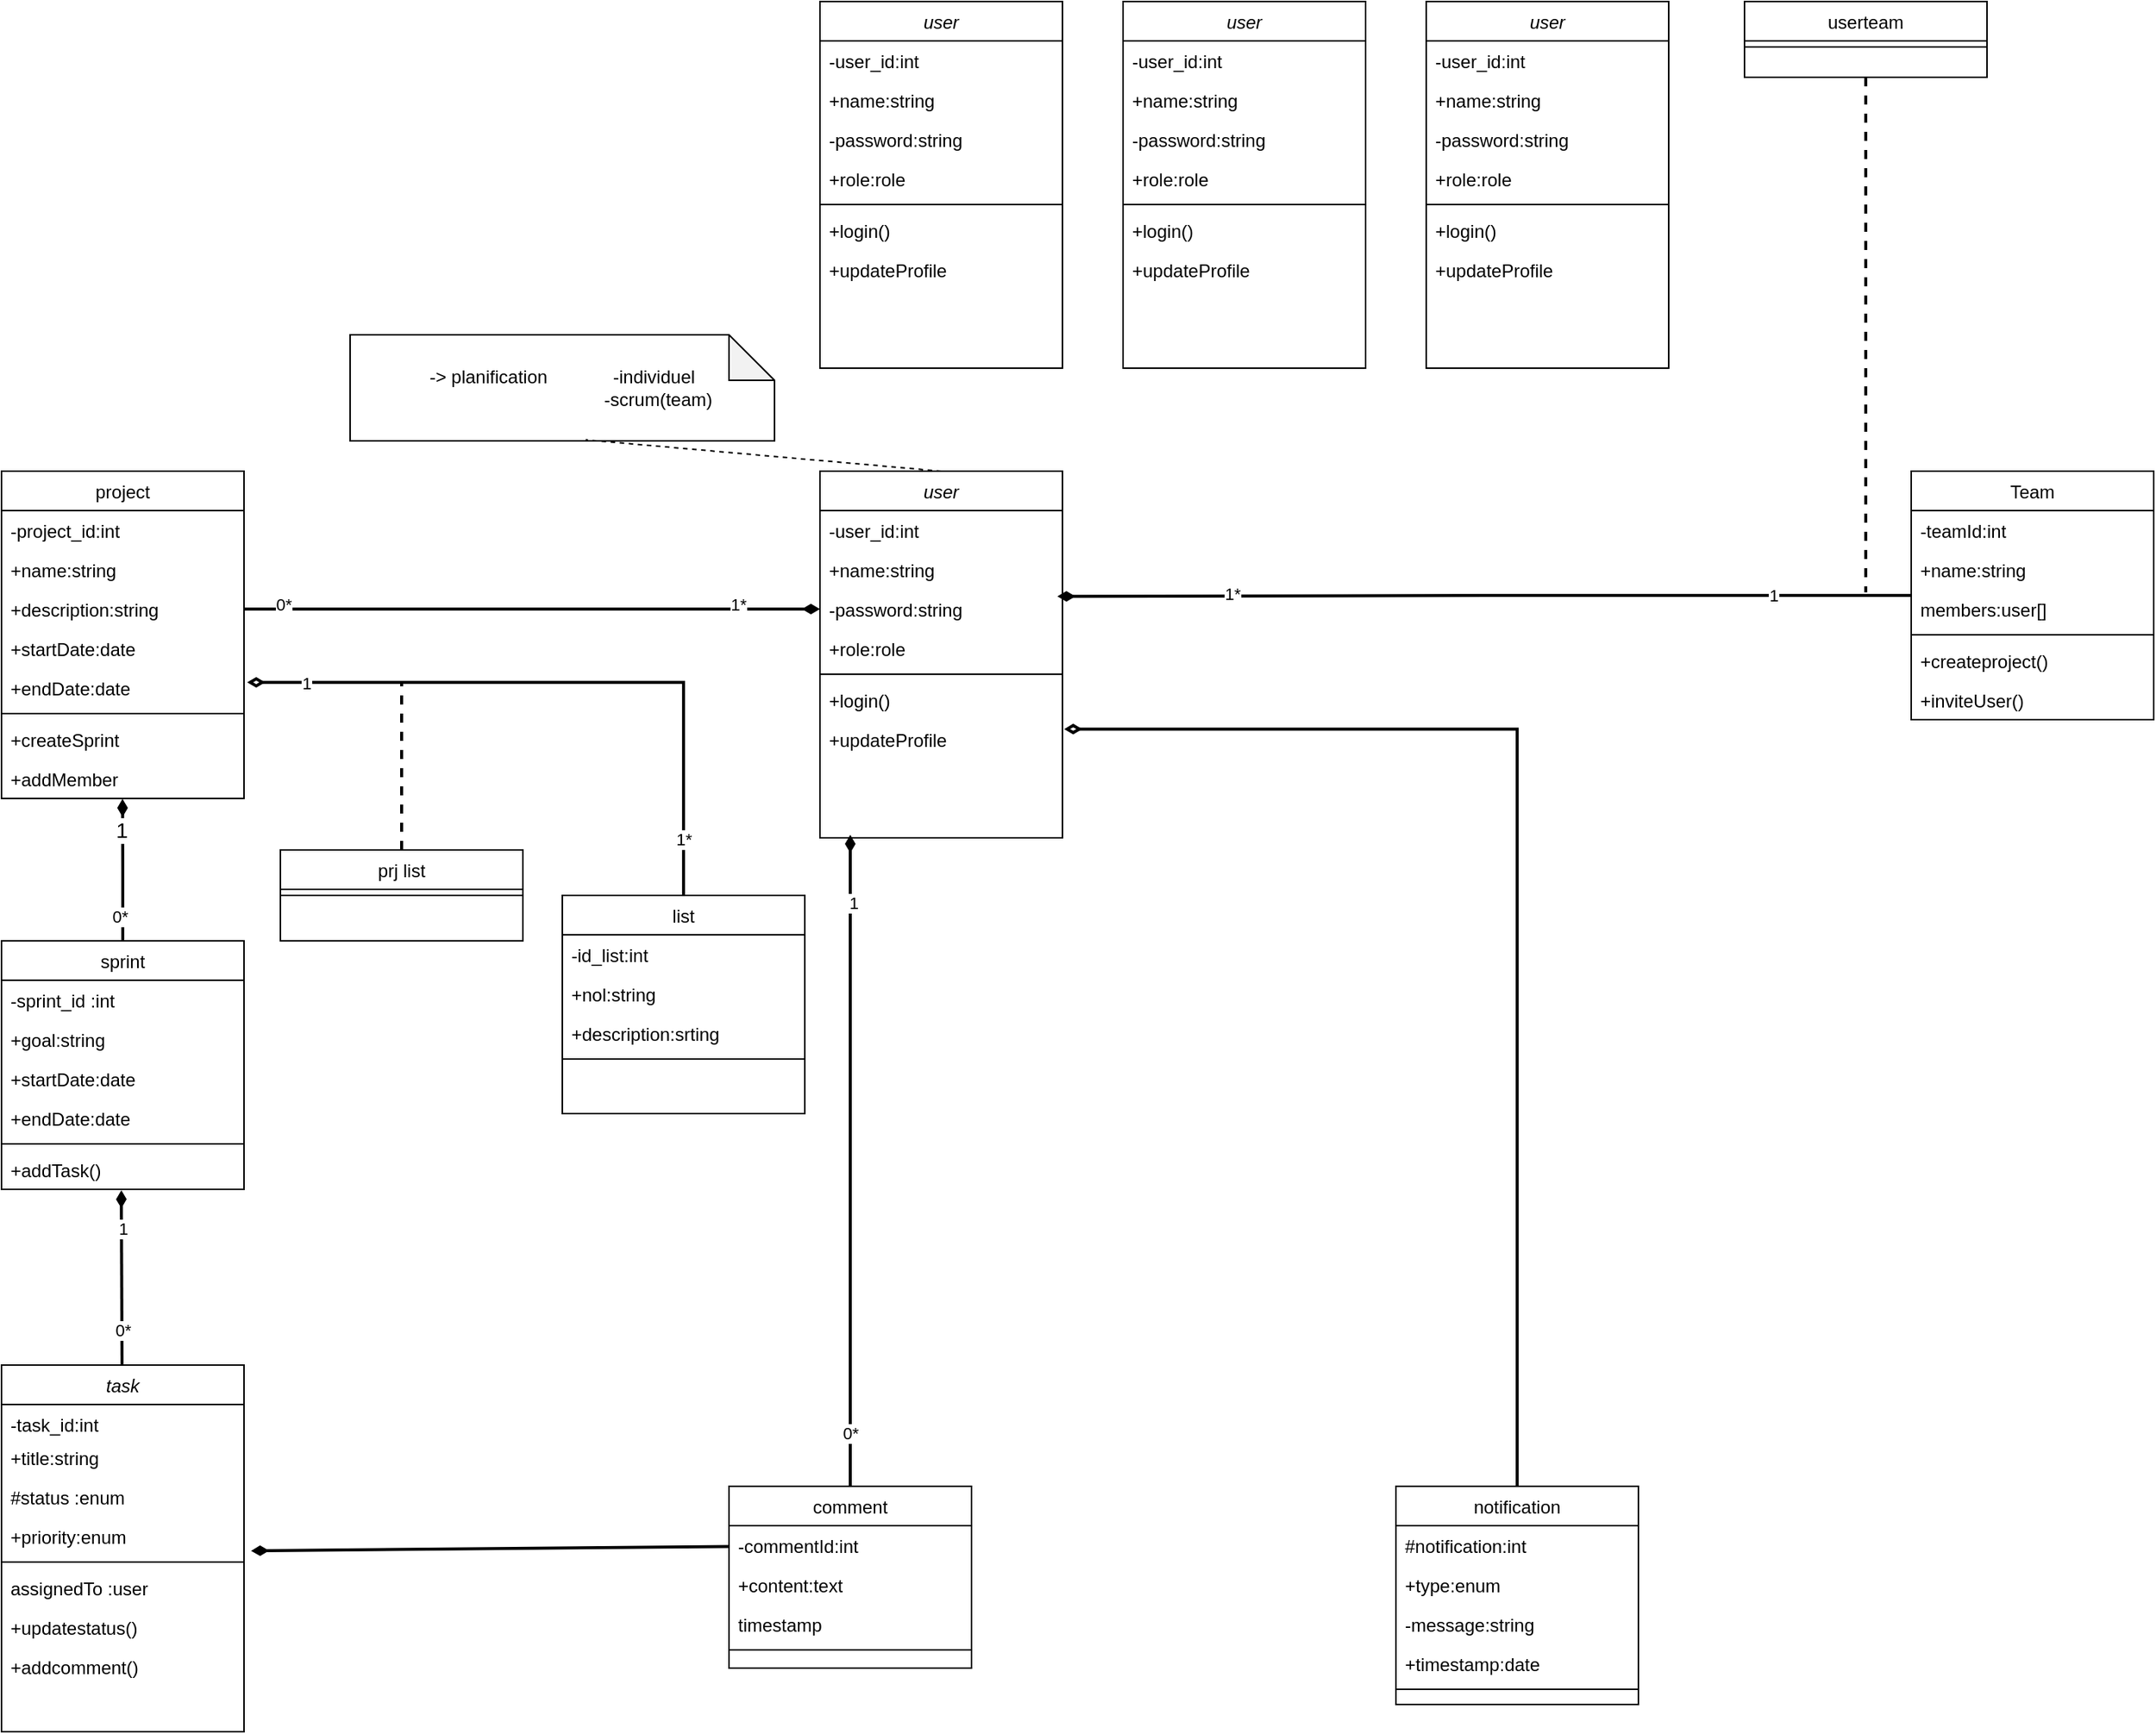 <mxfile>
    <diagram id="C5RBs43oDa-KdzZeNtuy" name="Page-1">
        <mxGraphModel dx="1088" dy="938" grid="1" gridSize="10" guides="1" tooltips="1" connect="1" arrows="1" fold="1" page="1" pageScale="1" pageWidth="827" pageHeight="1169" math="0" shadow="0">
            <root>
                <mxCell id="WIyWlLk6GJQsqaUBKTNV-0"/>
                <mxCell id="WIyWlLk6GJQsqaUBKTNV-1" parent="WIyWlLk6GJQsqaUBKTNV-0"/>
                <mxCell id="zkfFHV4jXpPFQw0GAbJ--0" value="user" style="swimlane;fontStyle=2;align=center;verticalAlign=top;childLayout=stackLayout;horizontal=1;startSize=26;horizontalStack=0;resizeParent=1;resizeLast=0;collapsible=1;marginBottom=0;rounded=0;shadow=0;strokeWidth=1;" parent="WIyWlLk6GJQsqaUBKTNV-1" vertex="1">
                    <mxGeometry x="770" y="680" width="160" height="242" as="geometry">
                        <mxRectangle x="230" y="140" width="160" height="26" as="alternateBounds"/>
                    </mxGeometry>
                </mxCell>
                <mxCell id="zkfFHV4jXpPFQw0GAbJ--1" value="-user_id:int" style="text;align=left;verticalAlign=top;spacingLeft=4;spacingRight=4;overflow=hidden;rotatable=0;points=[[0,0.5],[1,0.5]];portConstraint=eastwest;" parent="zkfFHV4jXpPFQw0GAbJ--0" vertex="1">
                    <mxGeometry y="26" width="160" height="26" as="geometry"/>
                </mxCell>
                <mxCell id="zkfFHV4jXpPFQw0GAbJ--2" value="+name:string" style="text;align=left;verticalAlign=top;spacingLeft=4;spacingRight=4;overflow=hidden;rotatable=0;points=[[0,0.5],[1,0.5]];portConstraint=eastwest;rounded=0;shadow=0;html=0;" parent="zkfFHV4jXpPFQw0GAbJ--0" vertex="1">
                    <mxGeometry y="52" width="160" height="26" as="geometry"/>
                </mxCell>
                <mxCell id="zkfFHV4jXpPFQw0GAbJ--3" value="-password:string" style="text;align=left;verticalAlign=top;spacingLeft=4;spacingRight=4;overflow=hidden;rotatable=0;points=[[0,0.5],[1,0.5]];portConstraint=eastwest;rounded=0;shadow=0;html=0;" parent="zkfFHV4jXpPFQw0GAbJ--0" vertex="1">
                    <mxGeometry y="78" width="160" height="26" as="geometry"/>
                </mxCell>
                <mxCell id="zKyvJI0Y2LrOUQOq2UGv-0" value="+role:role" style="text;align=left;verticalAlign=top;spacingLeft=4;spacingRight=4;overflow=hidden;rotatable=0;points=[[0,0.5],[1,0.5]];portConstraint=eastwest;rounded=0;shadow=0;html=0;" parent="zkfFHV4jXpPFQw0GAbJ--0" vertex="1">
                    <mxGeometry y="104" width="160" height="26" as="geometry"/>
                </mxCell>
                <mxCell id="zkfFHV4jXpPFQw0GAbJ--4" value="" style="line;html=1;strokeWidth=1;align=left;verticalAlign=middle;spacingTop=-1;spacingLeft=3;spacingRight=3;rotatable=0;labelPosition=right;points=[];portConstraint=eastwest;" parent="zkfFHV4jXpPFQw0GAbJ--0" vertex="1">
                    <mxGeometry y="130" width="160" height="8" as="geometry"/>
                </mxCell>
                <mxCell id="zKyvJI0Y2LrOUQOq2UGv-3" value="+login()" style="text;align=left;verticalAlign=top;spacingLeft=4;spacingRight=4;overflow=hidden;rotatable=0;points=[[0,0.5],[1,0.5]];portConstraint=eastwest;rounded=0;shadow=0;html=0;" parent="zkfFHV4jXpPFQw0GAbJ--0" vertex="1">
                    <mxGeometry y="138" width="160" height="26" as="geometry"/>
                </mxCell>
                <mxCell id="zkfFHV4jXpPFQw0GAbJ--5" value="+updateProfile" style="text;align=left;verticalAlign=top;spacingLeft=4;spacingRight=4;overflow=hidden;rotatable=0;points=[[0,0.5],[1,0.5]];portConstraint=eastwest;" parent="zkfFHV4jXpPFQw0GAbJ--0" vertex="1">
                    <mxGeometry y="164" width="160" height="26" as="geometry"/>
                </mxCell>
                <mxCell id="zKyvJI0Y2LrOUQOq2UGv-133" style="edgeStyle=none;rounded=0;orthogonalLoop=1;jettySize=auto;html=1;exitX=0;exitY=0.5;exitDx=0;exitDy=0;" parent="zkfFHV4jXpPFQw0GAbJ--0" source="zkfFHV4jXpPFQw0GAbJ--2" target="zkfFHV4jXpPFQw0GAbJ--2" edge="1">
                    <mxGeometry relative="1" as="geometry"/>
                </mxCell>
                <mxCell id="zkfFHV4jXpPFQw0GAbJ--13" value="sprint" style="swimlane;fontStyle=0;align=center;verticalAlign=top;childLayout=stackLayout;horizontal=1;startSize=26;horizontalStack=0;resizeParent=1;resizeLast=0;collapsible=1;marginBottom=0;rounded=0;shadow=0;strokeWidth=1;" parent="WIyWlLk6GJQsqaUBKTNV-1" vertex="1">
                    <mxGeometry x="230" y="990" width="160" height="164" as="geometry">
                        <mxRectangle x="340" y="380" width="170" height="26" as="alternateBounds"/>
                    </mxGeometry>
                </mxCell>
                <mxCell id="zkfFHV4jXpPFQw0GAbJ--14" value="-sprint_id :int " style="text;align=left;verticalAlign=top;spacingLeft=4;spacingRight=4;overflow=hidden;rotatable=0;points=[[0,0.5],[1,0.5]];portConstraint=eastwest;" parent="zkfFHV4jXpPFQw0GAbJ--13" vertex="1">
                    <mxGeometry y="26" width="160" height="26" as="geometry"/>
                </mxCell>
                <mxCell id="zKyvJI0Y2LrOUQOq2UGv-8" value="+goal:string" style="text;align=left;verticalAlign=top;spacingLeft=4;spacingRight=4;overflow=hidden;rotatable=0;points=[[0,0.5],[1,0.5]];portConstraint=eastwest;" parent="zkfFHV4jXpPFQw0GAbJ--13" vertex="1">
                    <mxGeometry y="52" width="160" height="26" as="geometry"/>
                </mxCell>
                <mxCell id="zKyvJI0Y2LrOUQOq2UGv-9" value="+startDate:date" style="text;align=left;verticalAlign=top;spacingLeft=4;spacingRight=4;overflow=hidden;rotatable=0;points=[[0,0.5],[1,0.5]];portConstraint=eastwest;" parent="zkfFHV4jXpPFQw0GAbJ--13" vertex="1">
                    <mxGeometry y="78" width="160" height="26" as="geometry"/>
                </mxCell>
                <mxCell id="zKyvJI0Y2LrOUQOq2UGv-7" value="+endDate:date" style="text;align=left;verticalAlign=top;spacingLeft=4;spacingRight=4;overflow=hidden;rotatable=0;points=[[0,0.5],[1,0.5]];portConstraint=eastwest;" parent="zkfFHV4jXpPFQw0GAbJ--13" vertex="1">
                    <mxGeometry y="104" width="160" height="26" as="geometry"/>
                </mxCell>
                <mxCell id="zkfFHV4jXpPFQw0GAbJ--15" value="" style="line;html=1;strokeWidth=1;align=left;verticalAlign=middle;spacingTop=-1;spacingLeft=3;spacingRight=3;rotatable=0;labelPosition=right;points=[];portConstraint=eastwest;" parent="zkfFHV4jXpPFQw0GAbJ--13" vertex="1">
                    <mxGeometry y="130" width="160" height="8" as="geometry"/>
                </mxCell>
                <mxCell id="zKyvJI0Y2LrOUQOq2UGv-10" value="+addTask()" style="text;align=left;verticalAlign=top;spacingLeft=4;spacingRight=4;overflow=hidden;rotatable=0;points=[[0,0.5],[1,0.5]];portConstraint=eastwest;" parent="zkfFHV4jXpPFQw0GAbJ--13" vertex="1">
                    <mxGeometry y="138" width="160" height="26" as="geometry"/>
                </mxCell>
                <mxCell id="zkfFHV4jXpPFQw0GAbJ--17" value="project" style="swimlane;fontStyle=0;align=center;verticalAlign=top;childLayout=stackLayout;horizontal=1;startSize=26;horizontalStack=0;resizeParent=1;resizeLast=0;collapsible=1;marginBottom=0;rounded=0;shadow=0;strokeWidth=1;" parent="WIyWlLk6GJQsqaUBKTNV-1" vertex="1">
                    <mxGeometry x="230" y="680" width="160" height="216" as="geometry">
                        <mxRectangle x="550" y="140" width="160" height="26" as="alternateBounds"/>
                    </mxGeometry>
                </mxCell>
                <mxCell id="zkfFHV4jXpPFQw0GAbJ--18" value="-project_id:int" style="text;align=left;verticalAlign=top;spacingLeft=4;spacingRight=4;overflow=hidden;rotatable=0;points=[[0,0.5],[1,0.5]];portConstraint=eastwest;" parent="zkfFHV4jXpPFQw0GAbJ--17" vertex="1">
                    <mxGeometry y="26" width="160" height="26" as="geometry"/>
                </mxCell>
                <mxCell id="zkfFHV4jXpPFQw0GAbJ--19" value="+name:string" style="text;align=left;verticalAlign=top;spacingLeft=4;spacingRight=4;overflow=hidden;rotatable=0;points=[[0,0.5],[1,0.5]];portConstraint=eastwest;rounded=0;shadow=0;html=0;" parent="zkfFHV4jXpPFQw0GAbJ--17" vertex="1">
                    <mxGeometry y="52" width="160" height="26" as="geometry"/>
                </mxCell>
                <mxCell id="zkfFHV4jXpPFQw0GAbJ--20" value="+description:string" style="text;align=left;verticalAlign=top;spacingLeft=4;spacingRight=4;overflow=hidden;rotatable=0;points=[[0,0.5],[1,0.5]];portConstraint=eastwest;rounded=0;shadow=0;html=0;" parent="zkfFHV4jXpPFQw0GAbJ--17" vertex="1">
                    <mxGeometry y="78" width="160" height="26" as="geometry"/>
                </mxCell>
                <mxCell id="zkfFHV4jXpPFQw0GAbJ--21" value="+startDate:date" style="text;align=left;verticalAlign=top;spacingLeft=4;spacingRight=4;overflow=hidden;rotatable=0;points=[[0,0.5],[1,0.5]];portConstraint=eastwest;rounded=0;shadow=0;html=0;" parent="zkfFHV4jXpPFQw0GAbJ--17" vertex="1">
                    <mxGeometry y="104" width="160" height="26" as="geometry"/>
                </mxCell>
                <mxCell id="zkfFHV4jXpPFQw0GAbJ--22" value="+endDate:date" style="text;align=left;verticalAlign=top;spacingLeft=4;spacingRight=4;overflow=hidden;rotatable=0;points=[[0,0.5],[1,0.5]];portConstraint=eastwest;rounded=0;shadow=0;html=0;" parent="zkfFHV4jXpPFQw0GAbJ--17" vertex="1">
                    <mxGeometry y="130" width="160" height="26" as="geometry"/>
                </mxCell>
                <mxCell id="zkfFHV4jXpPFQw0GAbJ--23" value="" style="line;html=1;strokeWidth=1;align=left;verticalAlign=middle;spacingTop=-1;spacingLeft=3;spacingRight=3;rotatable=0;labelPosition=right;points=[];portConstraint=eastwest;" parent="zkfFHV4jXpPFQw0GAbJ--17" vertex="1">
                    <mxGeometry y="156" width="160" height="8" as="geometry"/>
                </mxCell>
                <mxCell id="zkfFHV4jXpPFQw0GAbJ--24" value="+createSprint" style="text;align=left;verticalAlign=top;spacingLeft=4;spacingRight=4;overflow=hidden;rotatable=0;points=[[0,0.5],[1,0.5]];portConstraint=eastwest;" parent="zkfFHV4jXpPFQw0GAbJ--17" vertex="1">
                    <mxGeometry y="164" width="160" height="26" as="geometry"/>
                </mxCell>
                <mxCell id="zkfFHV4jXpPFQw0GAbJ--25" value="+addMember" style="text;align=left;verticalAlign=top;spacingLeft=4;spacingRight=4;overflow=hidden;rotatable=0;points=[[0,0.5],[1,0.5]];portConstraint=eastwest;" parent="zkfFHV4jXpPFQw0GAbJ--17" vertex="1">
                    <mxGeometry y="190" width="160" height="26" as="geometry"/>
                </mxCell>
                <mxCell id="zKyvJI0Y2LrOUQOq2UGv-12" value="task" style="swimlane;fontStyle=2;align=center;verticalAlign=top;childLayout=stackLayout;horizontal=1;startSize=26;horizontalStack=0;resizeParent=1;resizeLast=0;collapsible=1;marginBottom=0;rounded=0;shadow=0;strokeWidth=1;" parent="WIyWlLk6GJQsqaUBKTNV-1" vertex="1">
                    <mxGeometry x="230" y="1270" width="160" height="242" as="geometry">
                        <mxRectangle x="230" y="140" width="160" height="26" as="alternateBounds"/>
                    </mxGeometry>
                </mxCell>
                <mxCell id="zKyvJI0Y2LrOUQOq2UGv-13" value="-task_id:int" style="text;align=left;verticalAlign=top;spacingLeft=4;spacingRight=4;overflow=hidden;rotatable=0;points=[[0,0.5],[1,0.5]];portConstraint=eastwest;" parent="zKyvJI0Y2LrOUQOq2UGv-12" vertex="1">
                    <mxGeometry y="26" width="160" height="22" as="geometry"/>
                </mxCell>
                <mxCell id="zKyvJI0Y2LrOUQOq2UGv-14" value="+title:string" style="text;align=left;verticalAlign=top;spacingLeft=4;spacingRight=4;overflow=hidden;rotatable=0;points=[[0,0.5],[1,0.5]];portConstraint=eastwest;rounded=0;shadow=0;html=0;" parent="zKyvJI0Y2LrOUQOq2UGv-12" vertex="1">
                    <mxGeometry y="48" width="160" height="26" as="geometry"/>
                </mxCell>
                <mxCell id="zKyvJI0Y2LrOUQOq2UGv-15" value="#status :enum" style="text;align=left;verticalAlign=top;spacingLeft=4;spacingRight=4;overflow=hidden;rotatable=0;points=[[0,0.5],[1,0.5]];portConstraint=eastwest;rounded=0;shadow=0;html=0;" parent="zKyvJI0Y2LrOUQOq2UGv-12" vertex="1">
                    <mxGeometry y="74" width="160" height="26" as="geometry"/>
                </mxCell>
                <mxCell id="zKyvJI0Y2LrOUQOq2UGv-16" value="+priority:enum" style="text;align=left;verticalAlign=top;spacingLeft=4;spacingRight=4;overflow=hidden;rotatable=0;points=[[0,0.5],[1,0.5]];portConstraint=eastwest;rounded=0;shadow=0;html=0;" parent="zKyvJI0Y2LrOUQOq2UGv-12" vertex="1">
                    <mxGeometry y="100" width="160" height="26" as="geometry"/>
                </mxCell>
                <mxCell id="zKyvJI0Y2LrOUQOq2UGv-18" value="" style="line;html=1;strokeWidth=1;align=left;verticalAlign=middle;spacingTop=-1;spacingLeft=3;spacingRight=3;rotatable=0;labelPosition=right;points=[];portConstraint=eastwest;" parent="zKyvJI0Y2LrOUQOq2UGv-12" vertex="1">
                    <mxGeometry y="126" width="160" height="8" as="geometry"/>
                </mxCell>
                <mxCell id="zKyvJI0Y2LrOUQOq2UGv-17" value="assignedTo :user" style="text;align=left;verticalAlign=top;spacingLeft=4;spacingRight=4;overflow=hidden;rotatable=0;points=[[0,0.5],[1,0.5]];portConstraint=eastwest;rounded=0;shadow=0;html=0;" parent="zKyvJI0Y2LrOUQOq2UGv-12" vertex="1">
                    <mxGeometry y="134" width="160" height="26" as="geometry"/>
                </mxCell>
                <mxCell id="zKyvJI0Y2LrOUQOq2UGv-19" value="+updatestatus()" style="text;align=left;verticalAlign=top;spacingLeft=4;spacingRight=4;overflow=hidden;rotatable=0;points=[[0,0.5],[1,0.5]];portConstraint=eastwest;rounded=0;shadow=0;html=0;" parent="zKyvJI0Y2LrOUQOq2UGv-12" vertex="1">
                    <mxGeometry y="160" width="160" height="26" as="geometry"/>
                </mxCell>
                <mxCell id="zKyvJI0Y2LrOUQOq2UGv-20" value="+addcomment()" style="text;align=left;verticalAlign=top;spacingLeft=4;spacingRight=4;overflow=hidden;rotatable=0;points=[[0,0.5],[1,0.5]];portConstraint=eastwest;" parent="zKyvJI0Y2LrOUQOq2UGv-12" vertex="1">
                    <mxGeometry y="186" width="160" height="26" as="geometry"/>
                </mxCell>
                <mxCell id="zKyvJI0Y2LrOUQOq2UGv-104" style="edgeStyle=none;rounded=0;orthogonalLoop=1;jettySize=auto;html=1;endArrow=none;startFill=0;dashed=1;strokeWidth=2;" parent="WIyWlLk6GJQsqaUBKTNV-1" source="zKyvJI0Y2LrOUQOq2UGv-21" edge="1">
                    <mxGeometry relative="1" as="geometry">
                        <mxPoint x="1460" y="760" as="targetPoint"/>
                    </mxGeometry>
                </mxCell>
                <mxCell id="zKyvJI0Y2LrOUQOq2UGv-21" value="userteam" style="swimlane;fontStyle=0;align=center;verticalAlign=top;childLayout=stackLayout;horizontal=1;startSize=26;horizontalStack=0;resizeParent=1;resizeLast=0;collapsible=1;marginBottom=0;rounded=0;shadow=0;strokeWidth=1;" parent="WIyWlLk6GJQsqaUBKTNV-1" vertex="1">
                    <mxGeometry x="1380" y="370" width="160" height="50" as="geometry">
                        <mxRectangle x="340" y="380" width="170" height="26" as="alternateBounds"/>
                    </mxGeometry>
                </mxCell>
                <mxCell id="zKyvJI0Y2LrOUQOq2UGv-26" value="" style="line;html=1;strokeWidth=1;align=left;verticalAlign=middle;spacingTop=-1;spacingLeft=3;spacingRight=3;rotatable=0;labelPosition=right;points=[];portConstraint=eastwest;" parent="zKyvJI0Y2LrOUQOq2UGv-21" vertex="1">
                    <mxGeometry y="26" width="160" height="8" as="geometry"/>
                </mxCell>
                <mxCell id="zKyvJI0Y2LrOUQOq2UGv-101" style="edgeStyle=none;rounded=0;orthogonalLoop=1;jettySize=auto;html=1;endArrow=diamondThin;endFill=1;strokeWidth=2;" parent="WIyWlLk6GJQsqaUBKTNV-1" source="zKyvJI0Y2LrOUQOq2UGv-28" edge="1">
                    <mxGeometry relative="1" as="geometry">
                        <mxPoint x="790.0" y="920" as="targetPoint"/>
                    </mxGeometry>
                </mxCell>
                <mxCell id="zKyvJI0Y2LrOUQOq2UGv-124" value="1" style="edgeLabel;html=1;align=center;verticalAlign=middle;resizable=0;points=[];" parent="zKyvJI0Y2LrOUQOq2UGv-101" vertex="1" connectable="0">
                    <mxGeometry x="0.793" y="-2" relative="1" as="geometry">
                        <mxPoint as="offset"/>
                    </mxGeometry>
                </mxCell>
                <mxCell id="zKyvJI0Y2LrOUQOq2UGv-125" value="0*" style="edgeLabel;html=1;align=center;verticalAlign=middle;resizable=0;points=[];" parent="zKyvJI0Y2LrOUQOq2UGv-101" vertex="1" connectable="0">
                    <mxGeometry x="-0.837" relative="1" as="geometry">
                        <mxPoint as="offset"/>
                    </mxGeometry>
                </mxCell>
                <mxCell id="zKyvJI0Y2LrOUQOq2UGv-28" value="comment" style="swimlane;fontStyle=0;align=center;verticalAlign=top;childLayout=stackLayout;horizontal=1;startSize=26;horizontalStack=0;resizeParent=1;resizeLast=0;collapsible=1;marginBottom=0;rounded=0;shadow=0;strokeWidth=1;" parent="WIyWlLk6GJQsqaUBKTNV-1" vertex="1">
                    <mxGeometry x="710" y="1350" width="160" height="120" as="geometry">
                        <mxRectangle x="340" y="380" width="170" height="26" as="alternateBounds"/>
                    </mxGeometry>
                </mxCell>
                <mxCell id="zKyvJI0Y2LrOUQOq2UGv-29" value="-commentId:int" style="text;align=left;verticalAlign=top;spacingLeft=4;spacingRight=4;overflow=hidden;rotatable=0;points=[[0,0.5],[1,0.5]];portConstraint=eastwest;" parent="zKyvJI0Y2LrOUQOq2UGv-28" vertex="1">
                    <mxGeometry y="26" width="160" height="26" as="geometry"/>
                </mxCell>
                <mxCell id="zKyvJI0Y2LrOUQOq2UGv-30" value="+content:text" style="text;align=left;verticalAlign=top;spacingLeft=4;spacingRight=4;overflow=hidden;rotatable=0;points=[[0,0.5],[1,0.5]];portConstraint=eastwest;" parent="zKyvJI0Y2LrOUQOq2UGv-28" vertex="1">
                    <mxGeometry y="52" width="160" height="26" as="geometry"/>
                </mxCell>
                <mxCell id="zKyvJI0Y2LrOUQOq2UGv-31" value="timestamp" style="text;align=left;verticalAlign=top;spacingLeft=4;spacingRight=4;overflow=hidden;rotatable=0;points=[[0,0.5],[1,0.5]];portConstraint=eastwest;" parent="zKyvJI0Y2LrOUQOq2UGv-28" vertex="1">
                    <mxGeometry y="78" width="160" height="26" as="geometry"/>
                </mxCell>
                <mxCell id="zKyvJI0Y2LrOUQOq2UGv-33" value="" style="line;html=1;strokeWidth=1;align=left;verticalAlign=middle;spacingTop=-1;spacingLeft=3;spacingRight=3;rotatable=0;labelPosition=right;points=[];portConstraint=eastwest;" parent="zKyvJI0Y2LrOUQOq2UGv-28" vertex="1">
                    <mxGeometry y="104" width="160" height="8" as="geometry"/>
                </mxCell>
                <mxCell id="zKyvJI0Y2LrOUQOq2UGv-44" value="Team" style="swimlane;fontStyle=0;align=center;verticalAlign=top;childLayout=stackLayout;horizontal=1;startSize=26;horizontalStack=0;resizeParent=1;resizeLast=0;collapsible=1;marginBottom=0;rounded=0;shadow=0;strokeWidth=1;" parent="WIyWlLk6GJQsqaUBKTNV-1" vertex="1">
                    <mxGeometry x="1490" y="680" width="160" height="164" as="geometry">
                        <mxRectangle x="550" y="140" width="160" height="26" as="alternateBounds"/>
                    </mxGeometry>
                </mxCell>
                <mxCell id="zKyvJI0Y2LrOUQOq2UGv-45" value="-teamId:int" style="text;align=left;verticalAlign=top;spacingLeft=4;spacingRight=4;overflow=hidden;rotatable=0;points=[[0,0.5],[1,0.5]];portConstraint=eastwest;" parent="zKyvJI0Y2LrOUQOq2UGv-44" vertex="1">
                    <mxGeometry y="26" width="160" height="26" as="geometry"/>
                </mxCell>
                <mxCell id="zKyvJI0Y2LrOUQOq2UGv-46" value="+name:string" style="text;align=left;verticalAlign=top;spacingLeft=4;spacingRight=4;overflow=hidden;rotatable=0;points=[[0,0.5],[1,0.5]];portConstraint=eastwest;rounded=0;shadow=0;html=0;" parent="zKyvJI0Y2LrOUQOq2UGv-44" vertex="1">
                    <mxGeometry y="52" width="160" height="26" as="geometry"/>
                </mxCell>
                <mxCell id="zKyvJI0Y2LrOUQOq2UGv-47" value="members:user[]" style="text;align=left;verticalAlign=top;spacingLeft=4;spacingRight=4;overflow=hidden;rotatable=0;points=[[0,0.5],[1,0.5]];portConstraint=eastwest;rounded=0;shadow=0;html=0;" parent="zKyvJI0Y2LrOUQOq2UGv-44" vertex="1">
                    <mxGeometry y="78" width="160" height="26" as="geometry"/>
                </mxCell>
                <mxCell id="zKyvJI0Y2LrOUQOq2UGv-49" value="" style="line;html=1;strokeWidth=1;align=left;verticalAlign=middle;spacingTop=-1;spacingLeft=3;spacingRight=3;rotatable=0;labelPosition=right;points=[];portConstraint=eastwest;" parent="zKyvJI0Y2LrOUQOq2UGv-44" vertex="1">
                    <mxGeometry y="104" width="160" height="8" as="geometry"/>
                </mxCell>
                <mxCell id="zKyvJI0Y2LrOUQOq2UGv-50" value="+createproject()" style="text;align=left;verticalAlign=top;spacingLeft=4;spacingRight=4;overflow=hidden;rotatable=0;points=[[0,0.5],[1,0.5]];portConstraint=eastwest;" parent="zKyvJI0Y2LrOUQOq2UGv-44" vertex="1">
                    <mxGeometry y="112" width="160" height="26" as="geometry"/>
                </mxCell>
                <mxCell id="zKyvJI0Y2LrOUQOq2UGv-51" value="+inviteUser()" style="text;align=left;verticalAlign=top;spacingLeft=4;spacingRight=4;overflow=hidden;rotatable=0;points=[[0,0.5],[1,0.5]];portConstraint=eastwest;" parent="zKyvJI0Y2LrOUQOq2UGv-44" vertex="1">
                    <mxGeometry y="138" width="160" height="26" as="geometry"/>
                </mxCell>
                <mxCell id="zKyvJI0Y2LrOUQOq2UGv-52" value="notification" style="swimlane;fontStyle=0;align=center;verticalAlign=top;childLayout=stackLayout;horizontal=1;startSize=26;horizontalStack=0;resizeParent=1;resizeLast=0;collapsible=1;marginBottom=0;rounded=0;shadow=0;strokeWidth=1;" parent="WIyWlLk6GJQsqaUBKTNV-1" vertex="1">
                    <mxGeometry x="1150" y="1350" width="160" height="144" as="geometry">
                        <mxRectangle x="550" y="140" width="160" height="26" as="alternateBounds"/>
                    </mxGeometry>
                </mxCell>
                <mxCell id="zKyvJI0Y2LrOUQOq2UGv-53" value="#notification:int" style="text;align=left;verticalAlign=top;spacingLeft=4;spacingRight=4;overflow=hidden;rotatable=0;points=[[0,0.5],[1,0.5]];portConstraint=eastwest;" parent="zKyvJI0Y2LrOUQOq2UGv-52" vertex="1">
                    <mxGeometry y="26" width="160" height="26" as="geometry"/>
                </mxCell>
                <mxCell id="zKyvJI0Y2LrOUQOq2UGv-54" value="+type:enum" style="text;align=left;verticalAlign=top;spacingLeft=4;spacingRight=4;overflow=hidden;rotatable=0;points=[[0,0.5],[1,0.5]];portConstraint=eastwest;rounded=0;shadow=0;html=0;" parent="zKyvJI0Y2LrOUQOq2UGv-52" vertex="1">
                    <mxGeometry y="52" width="160" height="26" as="geometry"/>
                </mxCell>
                <mxCell id="zKyvJI0Y2LrOUQOq2UGv-55" value="-message:string" style="text;align=left;verticalAlign=top;spacingLeft=4;spacingRight=4;overflow=hidden;rotatable=0;points=[[0,0.5],[1,0.5]];portConstraint=eastwest;rounded=0;shadow=0;html=0;" parent="zKyvJI0Y2LrOUQOq2UGv-52" vertex="1">
                    <mxGeometry y="78" width="160" height="26" as="geometry"/>
                </mxCell>
                <mxCell id="zKyvJI0Y2LrOUQOq2UGv-56" value="+timestamp:date" style="text;align=left;verticalAlign=top;spacingLeft=4;spacingRight=4;overflow=hidden;rotatable=0;points=[[0,0.5],[1,0.5]];portConstraint=eastwest;rounded=0;shadow=0;html=0;" parent="zKyvJI0Y2LrOUQOq2UGv-52" vertex="1">
                    <mxGeometry y="104" width="160" height="26" as="geometry"/>
                </mxCell>
                <mxCell id="zKyvJI0Y2LrOUQOq2UGv-57" value="" style="line;html=1;strokeWidth=1;align=left;verticalAlign=middle;spacingTop=-1;spacingLeft=3;spacingRight=3;rotatable=0;labelPosition=right;points=[];portConstraint=eastwest;" parent="zKyvJI0Y2LrOUQOq2UGv-52" vertex="1">
                    <mxGeometry y="130" width="160" height="8" as="geometry"/>
                </mxCell>
                <mxCell id="zKyvJI0Y2LrOUQOq2UGv-96" style="edgeStyle=orthogonalEdgeStyle;rounded=0;orthogonalLoop=1;jettySize=auto;html=1;endArrow=diamondThin;endFill=1;strokeWidth=2;" parent="WIyWlLk6GJQsqaUBKTNV-1" source="zkfFHV4jXpPFQw0GAbJ--20" target="zkfFHV4jXpPFQw0GAbJ--3" edge="1">
                    <mxGeometry relative="1" as="geometry"/>
                </mxCell>
                <mxCell id="zKyvJI0Y2LrOUQOq2UGv-128" value="0*" style="edgeLabel;html=1;align=center;verticalAlign=middle;resizable=0;points=[];" parent="zKyvJI0Y2LrOUQOq2UGv-96" vertex="1" connectable="0">
                    <mxGeometry x="-0.866" y="3" relative="1" as="geometry">
                        <mxPoint as="offset"/>
                    </mxGeometry>
                </mxCell>
                <mxCell id="zKyvJI0Y2LrOUQOq2UGv-129" value="1*" style="edgeLabel;html=1;align=center;verticalAlign=middle;resizable=0;points=[];" parent="zKyvJI0Y2LrOUQOq2UGv-96" vertex="1" connectable="0">
                    <mxGeometry x="0.712" y="3" relative="1" as="geometry">
                        <mxPoint as="offset"/>
                    </mxGeometry>
                </mxCell>
                <mxCell id="zKyvJI0Y2LrOUQOq2UGv-97" style="edgeStyle=orthogonalEdgeStyle;rounded=0;orthogonalLoop=1;jettySize=auto;html=1;entryX=0.979;entryY=0.179;entryDx=0;entryDy=0;entryPerimeter=0;endArrow=diamondThin;endFill=1;strokeWidth=2;" parent="WIyWlLk6GJQsqaUBKTNV-1" source="zKyvJI0Y2LrOUQOq2UGv-44" target="zkfFHV4jXpPFQw0GAbJ--3" edge="1">
                    <mxGeometry relative="1" as="geometry"/>
                </mxCell>
                <mxCell id="zKyvJI0Y2LrOUQOq2UGv-126" value="1" style="edgeLabel;html=1;align=center;verticalAlign=middle;resizable=0;points=[];" parent="zKyvJI0Y2LrOUQOq2UGv-97" vertex="1" connectable="0">
                    <mxGeometry x="-0.675" relative="1" as="geometry">
                        <mxPoint as="offset"/>
                    </mxGeometry>
                </mxCell>
                <mxCell id="zKyvJI0Y2LrOUQOq2UGv-127" value="1*" style="edgeLabel;html=1;align=center;verticalAlign=middle;resizable=0;points=[];" parent="zKyvJI0Y2LrOUQOq2UGv-97" vertex="1" connectable="0">
                    <mxGeometry x="0.592" y="-2" relative="1" as="geometry">
                        <mxPoint as="offset"/>
                    </mxGeometry>
                </mxCell>
                <mxCell id="zKyvJI0Y2LrOUQOq2UGv-98" style="edgeStyle=orthogonalEdgeStyle;rounded=0;orthogonalLoop=1;jettySize=auto;html=1;entryX=0.499;entryY=1.01;entryDx=0;entryDy=0;entryPerimeter=0;endArrow=diamondThin;endFill=1;strokeWidth=2;" parent="WIyWlLk6GJQsqaUBKTNV-1" source="zkfFHV4jXpPFQw0GAbJ--13" target="zkfFHV4jXpPFQw0GAbJ--25" edge="1">
                    <mxGeometry relative="1" as="geometry"/>
                </mxCell>
                <mxCell id="zKyvJI0Y2LrOUQOq2UGv-120" value="&lt;font style=&quot;font-size: 14px;&quot;&gt;1&lt;/font&gt;" style="edgeLabel;html=1;align=center;verticalAlign=middle;resizable=0;points=[];" parent="zKyvJI0Y2LrOUQOq2UGv-98" vertex="1" connectable="0">
                    <mxGeometry x="0.55" y="1" relative="1" as="geometry">
                        <mxPoint as="offset"/>
                    </mxGeometry>
                </mxCell>
                <mxCell id="zKyvJI0Y2LrOUQOq2UGv-121" value="0*" style="edgeLabel;html=1;align=center;verticalAlign=middle;resizable=0;points=[];" parent="zKyvJI0Y2LrOUQOq2UGv-98" vertex="1" connectable="0">
                    <mxGeometry x="-0.662" y="2" relative="1" as="geometry">
                        <mxPoint as="offset"/>
                    </mxGeometry>
                </mxCell>
                <mxCell id="zKyvJI0Y2LrOUQOq2UGv-100" style="rounded=0;orthogonalLoop=1;jettySize=auto;html=1;endArrow=diamondThin;endFill=1;strokeWidth=2;entryX=1.029;entryY=0.869;entryDx=0;entryDy=0;entryPerimeter=0;" parent="WIyWlLk6GJQsqaUBKTNV-1" source="zKyvJI0Y2LrOUQOq2UGv-29" target="zKyvJI0Y2LrOUQOq2UGv-16" edge="1">
                    <mxGeometry relative="1" as="geometry">
                        <mxPoint x="520" y="1389" as="targetPoint"/>
                    </mxGeometry>
                </mxCell>
                <mxCell id="zKyvJI0Y2LrOUQOq2UGv-102" style="edgeStyle=orthogonalEdgeStyle;rounded=0;orthogonalLoop=1;jettySize=auto;html=1;entryX=1.007;entryY=0.238;entryDx=0;entryDy=0;entryPerimeter=0;endArrow=diamondThin;endFill=0;strokeWidth=2;" parent="WIyWlLk6GJQsqaUBKTNV-1" source="zKyvJI0Y2LrOUQOq2UGv-52" target="zkfFHV4jXpPFQw0GAbJ--5" edge="1">
                    <mxGeometry relative="1" as="geometry"/>
                </mxCell>
                <mxCell id="zKyvJI0Y2LrOUQOq2UGv-105" value="list" style="swimlane;fontStyle=0;align=center;verticalAlign=top;childLayout=stackLayout;horizontal=1;startSize=26;horizontalStack=0;resizeParent=1;resizeLast=0;collapsible=1;marginBottom=0;rounded=0;shadow=0;strokeWidth=1;" parent="WIyWlLk6GJQsqaUBKTNV-1" vertex="1">
                    <mxGeometry x="600" y="960" width="160" height="144" as="geometry">
                        <mxRectangle x="550" y="140" width="160" height="26" as="alternateBounds"/>
                    </mxGeometry>
                </mxCell>
                <mxCell id="zKyvJI0Y2LrOUQOq2UGv-106" value="-id_list:int" style="text;align=left;verticalAlign=top;spacingLeft=4;spacingRight=4;overflow=hidden;rotatable=0;points=[[0,0.5],[1,0.5]];portConstraint=eastwest;" parent="zKyvJI0Y2LrOUQOq2UGv-105" vertex="1">
                    <mxGeometry y="26" width="160" height="26" as="geometry"/>
                </mxCell>
                <mxCell id="zKyvJI0Y2LrOUQOq2UGv-107" value="+nol:string" style="text;align=left;verticalAlign=top;spacingLeft=4;spacingRight=4;overflow=hidden;rotatable=0;points=[[0,0.5],[1,0.5]];portConstraint=eastwest;rounded=0;shadow=0;html=0;" parent="zKyvJI0Y2LrOUQOq2UGv-105" vertex="1">
                    <mxGeometry y="52" width="160" height="26" as="geometry"/>
                </mxCell>
                <mxCell id="zKyvJI0Y2LrOUQOq2UGv-108" value="+description:srting" style="text;align=left;verticalAlign=top;spacingLeft=4;spacingRight=4;overflow=hidden;rotatable=0;points=[[0,0.5],[1,0.5]];portConstraint=eastwest;rounded=0;shadow=0;html=0;" parent="zKyvJI0Y2LrOUQOq2UGv-105" vertex="1">
                    <mxGeometry y="78" width="160" height="26" as="geometry"/>
                </mxCell>
                <mxCell id="zKyvJI0Y2LrOUQOq2UGv-110" value="" style="line;html=1;strokeWidth=1;align=left;verticalAlign=middle;spacingTop=-1;spacingLeft=3;spacingRight=3;rotatable=0;labelPosition=right;points=[];portConstraint=eastwest;" parent="zKyvJI0Y2LrOUQOq2UGv-105" vertex="1">
                    <mxGeometry y="104" width="160" height="8" as="geometry"/>
                </mxCell>
                <mxCell id="zKyvJI0Y2LrOUQOq2UGv-111" style="edgeStyle=orthogonalEdgeStyle;rounded=0;orthogonalLoop=1;jettySize=auto;html=1;entryX=1.013;entryY=0.361;entryDx=0;entryDy=0;entryPerimeter=0;endArrow=diamondThin;endFill=0;strokeWidth=2;" parent="WIyWlLk6GJQsqaUBKTNV-1" source="zKyvJI0Y2LrOUQOq2UGv-105" target="zkfFHV4jXpPFQw0GAbJ--22" edge="1">
                    <mxGeometry relative="1" as="geometry"/>
                </mxCell>
                <mxCell id="zKyvJI0Y2LrOUQOq2UGv-131" value="1" style="edgeLabel;html=1;align=center;verticalAlign=middle;resizable=0;points=[];" parent="zKyvJI0Y2LrOUQOq2UGv-111" vertex="1" connectable="0">
                    <mxGeometry x="0.819" relative="1" as="geometry">
                        <mxPoint as="offset"/>
                    </mxGeometry>
                </mxCell>
                <mxCell id="zKyvJI0Y2LrOUQOq2UGv-132" value="1*" style="edgeLabel;html=1;align=center;verticalAlign=middle;resizable=0;points=[];" parent="zKyvJI0Y2LrOUQOq2UGv-111" vertex="1" connectable="0">
                    <mxGeometry x="-0.827" relative="1" as="geometry">
                        <mxPoint as="offset"/>
                    </mxGeometry>
                </mxCell>
                <mxCell id="zKyvJI0Y2LrOUQOq2UGv-117" style="edgeStyle=none;rounded=0;orthogonalLoop=1;jettySize=auto;html=1;endArrow=none;startFill=0;dashed=1;strokeWidth=2;" parent="WIyWlLk6GJQsqaUBKTNV-1" source="zKyvJI0Y2LrOUQOq2UGv-112" edge="1">
                    <mxGeometry relative="1" as="geometry">
                        <mxPoint x="494" y="820" as="targetPoint"/>
                    </mxGeometry>
                </mxCell>
                <mxCell id="zKyvJI0Y2LrOUQOq2UGv-112" value="prj list" style="swimlane;fontStyle=0;align=center;verticalAlign=top;childLayout=stackLayout;horizontal=1;startSize=26;horizontalStack=0;resizeParent=1;resizeLast=0;collapsible=1;marginBottom=0;rounded=0;shadow=0;strokeWidth=1;" parent="WIyWlLk6GJQsqaUBKTNV-1" vertex="1">
                    <mxGeometry x="414" y="930" width="160" height="60" as="geometry">
                        <mxRectangle x="550" y="140" width="160" height="26" as="alternateBounds"/>
                    </mxGeometry>
                </mxCell>
                <mxCell id="zKyvJI0Y2LrOUQOq2UGv-116" value="" style="line;html=1;strokeWidth=1;align=left;verticalAlign=middle;spacingTop=-1;spacingLeft=3;spacingRight=3;rotatable=0;labelPosition=right;points=[];portConstraint=eastwest;" parent="zKyvJI0Y2LrOUQOq2UGv-112" vertex="1">
                    <mxGeometry y="26" width="160" height="8" as="geometry"/>
                </mxCell>
                <mxCell id="zKyvJI0Y2LrOUQOq2UGv-119" style="edgeStyle=none;rounded=0;orthogonalLoop=1;jettySize=auto;html=1;entryX=0.494;entryY=1.023;entryDx=0;entryDy=0;entryPerimeter=0;endArrow=diamondThin;endFill=1;strokeWidth=2;" parent="WIyWlLk6GJQsqaUBKTNV-1" source="zKyvJI0Y2LrOUQOq2UGv-12" target="zKyvJI0Y2LrOUQOq2UGv-10" edge="1">
                    <mxGeometry relative="1" as="geometry"/>
                </mxCell>
                <mxCell id="zKyvJI0Y2LrOUQOq2UGv-122" value="1" style="edgeLabel;html=1;align=center;verticalAlign=middle;resizable=0;points=[];" parent="zKyvJI0Y2LrOUQOq2UGv-119" vertex="1" connectable="0">
                    <mxGeometry x="0.557" y="-1" relative="1" as="geometry">
                        <mxPoint as="offset"/>
                    </mxGeometry>
                </mxCell>
                <mxCell id="zKyvJI0Y2LrOUQOq2UGv-123" value="0*" style="edgeLabel;html=1;align=center;verticalAlign=middle;resizable=0;points=[];" parent="zKyvJI0Y2LrOUQOq2UGv-119" vertex="1" connectable="0">
                    <mxGeometry x="-0.591" relative="1" as="geometry">
                        <mxPoint as="offset"/>
                    </mxGeometry>
                </mxCell>
                <mxCell id="zKyvJI0Y2LrOUQOq2UGv-135" value="-&amp;gt; planification&amp;nbsp; &amp;nbsp; &amp;nbsp; &amp;nbsp; &amp;nbsp; &amp;nbsp; &amp;nbsp;-individuel&lt;br&gt;&amp;nbsp; &amp;nbsp; &amp;nbsp; &amp;nbsp; &amp;nbsp; &amp;nbsp; &amp;nbsp; &amp;nbsp; &amp;nbsp; &amp;nbsp; &amp;nbsp; &amp;nbsp; &amp;nbsp; &amp;nbsp; &amp;nbsp; &amp;nbsp; &amp;nbsp; &amp;nbsp; &amp;nbsp; -scrum(team)" style="shape=note;whiteSpace=wrap;html=1;backgroundOutline=1;darkOpacity=0.05;" parent="WIyWlLk6GJQsqaUBKTNV-1" vertex="1">
                    <mxGeometry x="460" y="590" width="280" height="70" as="geometry"/>
                </mxCell>
                <mxCell id="zKyvJI0Y2LrOUQOq2UGv-136" value="" style="endArrow=none;dashed=1;html=1;rounded=0;entryX=0.555;entryY=0.99;entryDx=0;entryDy=0;entryPerimeter=0;exitX=0.5;exitY=0;exitDx=0;exitDy=0;" parent="WIyWlLk6GJQsqaUBKTNV-1" source="zkfFHV4jXpPFQw0GAbJ--0" target="zKyvJI0Y2LrOUQOq2UGv-135" edge="1">
                    <mxGeometry width="50" height="50" relative="1" as="geometry">
                        <mxPoint x="790" y="1060" as="sourcePoint"/>
                        <mxPoint x="840" y="1010" as="targetPoint"/>
                    </mxGeometry>
                </mxCell>
                <mxCell id="0" value="user" style="swimlane;fontStyle=2;align=center;verticalAlign=top;childLayout=stackLayout;horizontal=1;startSize=26;horizontalStack=0;resizeParent=1;resizeLast=0;collapsible=1;marginBottom=0;rounded=0;shadow=0;strokeWidth=1;" vertex="1" parent="WIyWlLk6GJQsqaUBKTNV-1">
                    <mxGeometry x="770" y="370" width="160" height="242" as="geometry">
                        <mxRectangle x="230" y="140" width="160" height="26" as="alternateBounds"/>
                    </mxGeometry>
                </mxCell>
                <mxCell id="1" value="-user_id:int" style="text;align=left;verticalAlign=top;spacingLeft=4;spacingRight=4;overflow=hidden;rotatable=0;points=[[0,0.5],[1,0.5]];portConstraint=eastwest;" vertex="1" parent="0">
                    <mxGeometry y="26" width="160" height="26" as="geometry"/>
                </mxCell>
                <mxCell id="2" value="+name:string" style="text;align=left;verticalAlign=top;spacingLeft=4;spacingRight=4;overflow=hidden;rotatable=0;points=[[0,0.5],[1,0.5]];portConstraint=eastwest;rounded=0;shadow=0;html=0;" vertex="1" parent="0">
                    <mxGeometry y="52" width="160" height="26" as="geometry"/>
                </mxCell>
                <mxCell id="3" value="-password:string" style="text;align=left;verticalAlign=top;spacingLeft=4;spacingRight=4;overflow=hidden;rotatable=0;points=[[0,0.5],[1,0.5]];portConstraint=eastwest;rounded=0;shadow=0;html=0;" vertex="1" parent="0">
                    <mxGeometry y="78" width="160" height="26" as="geometry"/>
                </mxCell>
                <mxCell id="4" value="+role:role" style="text;align=left;verticalAlign=top;spacingLeft=4;spacingRight=4;overflow=hidden;rotatable=0;points=[[0,0.5],[1,0.5]];portConstraint=eastwest;rounded=0;shadow=0;html=0;" vertex="1" parent="0">
                    <mxGeometry y="104" width="160" height="26" as="geometry"/>
                </mxCell>
                <mxCell id="5" value="" style="line;html=1;strokeWidth=1;align=left;verticalAlign=middle;spacingTop=-1;spacingLeft=3;spacingRight=3;rotatable=0;labelPosition=right;points=[];portConstraint=eastwest;" vertex="1" parent="0">
                    <mxGeometry y="130" width="160" height="8" as="geometry"/>
                </mxCell>
                <mxCell id="6" value="+login()" style="text;align=left;verticalAlign=top;spacingLeft=4;spacingRight=4;overflow=hidden;rotatable=0;points=[[0,0.5],[1,0.5]];portConstraint=eastwest;rounded=0;shadow=0;html=0;" vertex="1" parent="0">
                    <mxGeometry y="138" width="160" height="26" as="geometry"/>
                </mxCell>
                <mxCell id="7" value="+updateProfile" style="text;align=left;verticalAlign=top;spacingLeft=4;spacingRight=4;overflow=hidden;rotatable=0;points=[[0,0.5],[1,0.5]];portConstraint=eastwest;" vertex="1" parent="0">
                    <mxGeometry y="164" width="160" height="26" as="geometry"/>
                </mxCell>
                <mxCell id="8" style="edgeStyle=none;rounded=0;orthogonalLoop=1;jettySize=auto;html=1;exitX=0;exitY=0.5;exitDx=0;exitDy=0;" edge="1" parent="0" source="2" target="2">
                    <mxGeometry relative="1" as="geometry"/>
                </mxCell>
                <mxCell id="9" value="user" style="swimlane;fontStyle=2;align=center;verticalAlign=top;childLayout=stackLayout;horizontal=1;startSize=26;horizontalStack=0;resizeParent=1;resizeLast=0;collapsible=1;marginBottom=0;rounded=0;shadow=0;strokeWidth=1;" vertex="1" parent="WIyWlLk6GJQsqaUBKTNV-1">
                    <mxGeometry x="970" y="370" width="160" height="242" as="geometry">
                        <mxRectangle x="230" y="140" width="160" height="26" as="alternateBounds"/>
                    </mxGeometry>
                </mxCell>
                <mxCell id="10" value="-user_id:int" style="text;align=left;verticalAlign=top;spacingLeft=4;spacingRight=4;overflow=hidden;rotatable=0;points=[[0,0.5],[1,0.5]];portConstraint=eastwest;" vertex="1" parent="9">
                    <mxGeometry y="26" width="160" height="26" as="geometry"/>
                </mxCell>
                <mxCell id="11" value="+name:string" style="text;align=left;verticalAlign=top;spacingLeft=4;spacingRight=4;overflow=hidden;rotatable=0;points=[[0,0.5],[1,0.5]];portConstraint=eastwest;rounded=0;shadow=0;html=0;" vertex="1" parent="9">
                    <mxGeometry y="52" width="160" height="26" as="geometry"/>
                </mxCell>
                <mxCell id="12" value="-password:string" style="text;align=left;verticalAlign=top;spacingLeft=4;spacingRight=4;overflow=hidden;rotatable=0;points=[[0,0.5],[1,0.5]];portConstraint=eastwest;rounded=0;shadow=0;html=0;" vertex="1" parent="9">
                    <mxGeometry y="78" width="160" height="26" as="geometry"/>
                </mxCell>
                <mxCell id="13" value="+role:role" style="text;align=left;verticalAlign=top;spacingLeft=4;spacingRight=4;overflow=hidden;rotatable=0;points=[[0,0.5],[1,0.5]];portConstraint=eastwest;rounded=0;shadow=0;html=0;" vertex="1" parent="9">
                    <mxGeometry y="104" width="160" height="26" as="geometry"/>
                </mxCell>
                <mxCell id="14" value="" style="line;html=1;strokeWidth=1;align=left;verticalAlign=middle;spacingTop=-1;spacingLeft=3;spacingRight=3;rotatable=0;labelPosition=right;points=[];portConstraint=eastwest;" vertex="1" parent="9">
                    <mxGeometry y="130" width="160" height="8" as="geometry"/>
                </mxCell>
                <mxCell id="15" value="+login()" style="text;align=left;verticalAlign=top;spacingLeft=4;spacingRight=4;overflow=hidden;rotatable=0;points=[[0,0.5],[1,0.5]];portConstraint=eastwest;rounded=0;shadow=0;html=0;" vertex="1" parent="9">
                    <mxGeometry y="138" width="160" height="26" as="geometry"/>
                </mxCell>
                <mxCell id="16" value="+updateProfile" style="text;align=left;verticalAlign=top;spacingLeft=4;spacingRight=4;overflow=hidden;rotatable=0;points=[[0,0.5],[1,0.5]];portConstraint=eastwest;" vertex="1" parent="9">
                    <mxGeometry y="164" width="160" height="26" as="geometry"/>
                </mxCell>
                <mxCell id="17" style="edgeStyle=none;rounded=0;orthogonalLoop=1;jettySize=auto;html=1;exitX=0;exitY=0.5;exitDx=0;exitDy=0;" edge="1" parent="9" source="11" target="11">
                    <mxGeometry relative="1" as="geometry"/>
                </mxCell>
                <mxCell id="18" value="user" style="swimlane;fontStyle=2;align=center;verticalAlign=top;childLayout=stackLayout;horizontal=1;startSize=26;horizontalStack=0;resizeParent=1;resizeLast=0;collapsible=1;marginBottom=0;rounded=0;shadow=0;strokeWidth=1;" vertex="1" parent="WIyWlLk6GJQsqaUBKTNV-1">
                    <mxGeometry x="1170" y="370" width="160" height="242" as="geometry">
                        <mxRectangle x="230" y="140" width="160" height="26" as="alternateBounds"/>
                    </mxGeometry>
                </mxCell>
                <mxCell id="19" value="-user_id:int" style="text;align=left;verticalAlign=top;spacingLeft=4;spacingRight=4;overflow=hidden;rotatable=0;points=[[0,0.5],[1,0.5]];portConstraint=eastwest;" vertex="1" parent="18">
                    <mxGeometry y="26" width="160" height="26" as="geometry"/>
                </mxCell>
                <mxCell id="20" value="+name:string" style="text;align=left;verticalAlign=top;spacingLeft=4;spacingRight=4;overflow=hidden;rotatable=0;points=[[0,0.5],[1,0.5]];portConstraint=eastwest;rounded=0;shadow=0;html=0;" vertex="1" parent="18">
                    <mxGeometry y="52" width="160" height="26" as="geometry"/>
                </mxCell>
                <mxCell id="21" value="-password:string" style="text;align=left;verticalAlign=top;spacingLeft=4;spacingRight=4;overflow=hidden;rotatable=0;points=[[0,0.5],[1,0.5]];portConstraint=eastwest;rounded=0;shadow=0;html=0;" vertex="1" parent="18">
                    <mxGeometry y="78" width="160" height="26" as="geometry"/>
                </mxCell>
                <mxCell id="22" value="+role:role" style="text;align=left;verticalAlign=top;spacingLeft=4;spacingRight=4;overflow=hidden;rotatable=0;points=[[0,0.5],[1,0.5]];portConstraint=eastwest;rounded=0;shadow=0;html=0;" vertex="1" parent="18">
                    <mxGeometry y="104" width="160" height="26" as="geometry"/>
                </mxCell>
                <mxCell id="23" value="" style="line;html=1;strokeWidth=1;align=left;verticalAlign=middle;spacingTop=-1;spacingLeft=3;spacingRight=3;rotatable=0;labelPosition=right;points=[];portConstraint=eastwest;" vertex="1" parent="18">
                    <mxGeometry y="130" width="160" height="8" as="geometry"/>
                </mxCell>
                <mxCell id="24" value="+login()" style="text;align=left;verticalAlign=top;spacingLeft=4;spacingRight=4;overflow=hidden;rotatable=0;points=[[0,0.5],[1,0.5]];portConstraint=eastwest;rounded=0;shadow=0;html=0;" vertex="1" parent="18">
                    <mxGeometry y="138" width="160" height="26" as="geometry"/>
                </mxCell>
                <mxCell id="25" value="+updateProfile" style="text;align=left;verticalAlign=top;spacingLeft=4;spacingRight=4;overflow=hidden;rotatable=0;points=[[0,0.5],[1,0.5]];portConstraint=eastwest;" vertex="1" parent="18">
                    <mxGeometry y="164" width="160" height="26" as="geometry"/>
                </mxCell>
                <mxCell id="26" style="edgeStyle=none;rounded=0;orthogonalLoop=1;jettySize=auto;html=1;exitX=0;exitY=0.5;exitDx=0;exitDy=0;" edge="1" parent="18" source="20" target="20">
                    <mxGeometry relative="1" as="geometry"/>
                </mxCell>
            </root>
        </mxGraphModel>
    </diagram>
</mxfile>